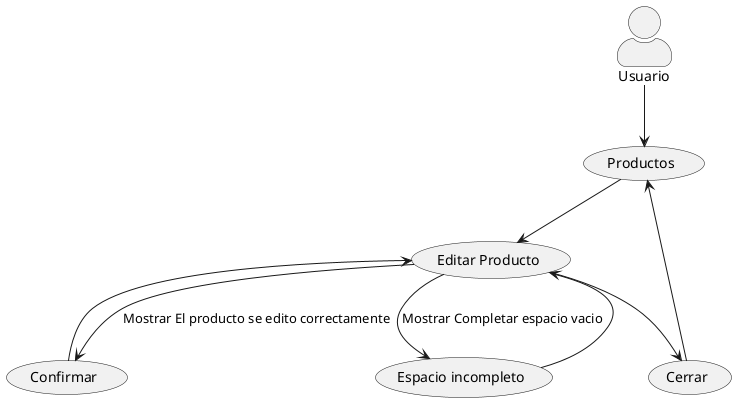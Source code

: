 @startuml CasosDeUso
skinparam actorStyle awesome

:Usuario: as usuario 
(Productos) as pro
(Editar Producto) as ep
(Confirmar) as con
(Cerrar) as cerr
(Espacio incompleto) as ei

pro --> ep
ep --> ei :  Mostrar Completar espacio vacio
ei  --> ep
ep --> con : Mostrar El producto se edito correctamente
con --> ep
ep --> cerr
cerr --> pro
usuario --> pro



@enduml
